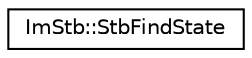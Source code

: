 digraph "Graphical Class Hierarchy"
{
  edge [fontname="Helvetica",fontsize="10",labelfontname="Helvetica",labelfontsize="10"];
  node [fontname="Helvetica",fontsize="10",shape=record];
  rankdir="LR";
  Node0 [label="ImStb::StbFindState",height=0.2,width=0.4,color="black", fillcolor="white", style="filled",URL="$structImStb_1_1StbFindState.html"];
}
